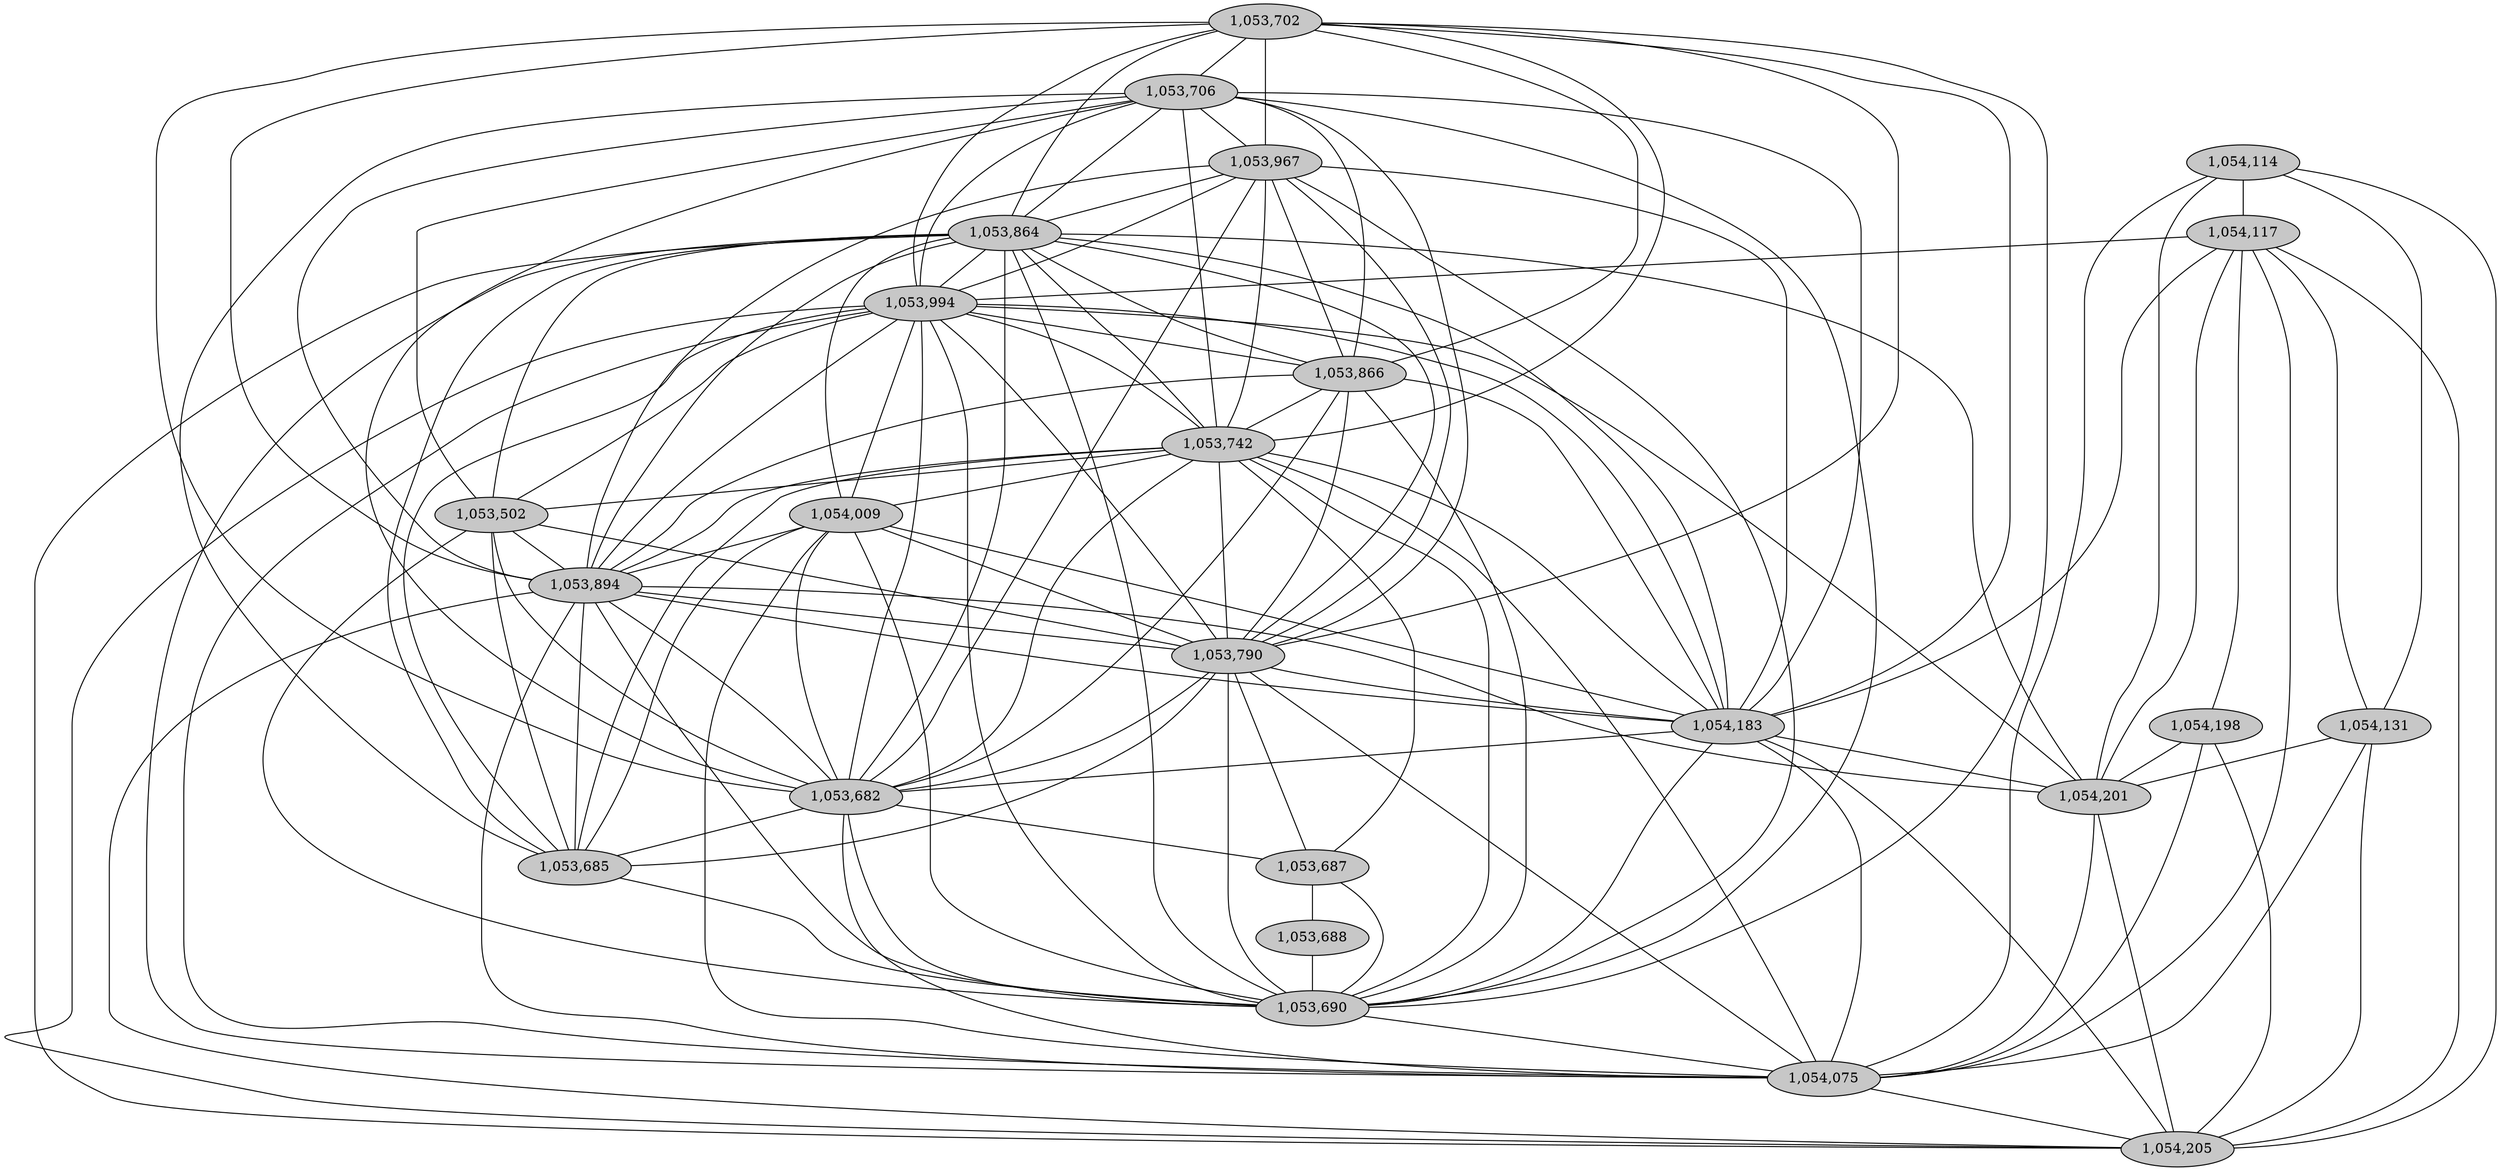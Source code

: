 graph CAMP_cc3 {
	K = 2.0;
	overlap="prism2";	"1,053,702" [style="filled", fillcolor="#c7c7c7", fontcolor="#000000"];
	"1,053,706" [style="filled", fillcolor="#c7c7c7", fontcolor="#000000"];
	"1,053,967" [style="filled", fillcolor="#c7c7c7", fontcolor="#000000"];
	"1,054,114" [style="filled", fillcolor="#c7c7c7", fontcolor="#000000"];
	"1,054,117" [style="filled", fillcolor="#c7c7c7", fontcolor="#000000"];
	"1,053,864" [style="filled", fillcolor="#c7c7c7", fontcolor="#000000"];
	"1,053,994" [style="filled", fillcolor="#c7c7c7", fontcolor="#000000"];
	"1,053,866" [style="filled", fillcolor="#c7c7c7", fontcolor="#000000"];
	"1,053,742" [style="filled", fillcolor="#c7c7c7", fontcolor="#000000"];
	"1,054,131" [style="filled", fillcolor="#c7c7c7", fontcolor="#000000"];
	"1,054,009" [style="filled", fillcolor="#c7c7c7", fontcolor="#000000"];
	"1,053,502" [style="filled", fillcolor="#c7c7c7", fontcolor="#000000"];
	"1,053,894" [style="filled", fillcolor="#c7c7c7", fontcolor="#000000"];
	"1,053,790" [style="filled", fillcolor="#c7c7c7", fontcolor="#000000"];
	"1,054,183" [style="filled", fillcolor="#c7c7c7", fontcolor="#000000"];
	"1,053,682" [style="filled", fillcolor="#c7c7c7", fontcolor="#000000"];
	"1,053,685" [style="filled", fillcolor="#c7c7c7", fontcolor="#000000"];
	"1,054,198" [style="filled", fillcolor="#c7c7c7", fontcolor="#000000"];
	"1,053,687" [style="filled", fillcolor="#c7c7c7", fontcolor="#000000"];
	"1,053,688" [style="filled", fillcolor="#c7c7c7", fontcolor="#000000"];
	"1,054,201" [style="filled", fillcolor="#c7c7c7", fontcolor="#000000"];
	"1,053,690" [style="filled", fillcolor="#c7c7c7", fontcolor="#000000"];
	"1,054,075" [style="filled", fillcolor="#c7c7c7", fontcolor="#000000"];
	"1,054,205" [style="filled", fillcolor="#c7c7c7", fontcolor="#000000"];
	"1,053,702" -- "1,053,682";
	"1,053,702" -- "1,053,690";
	"1,053,702" -- "1,053,706";
	"1,053,702" -- "1,053,742";
	"1,053,702" -- "1,053,790";
	"1,053,702" -- "1,053,864";
	"1,053,702" -- "1,053,866";
	"1,053,702" -- "1,053,894";
	"1,053,702" -- "1,053,967";
	"1,053,702" -- "1,053,994";
	"1,053,702" -- "1,054,183";
	"1,053,706" -- "1,053,502";
	"1,053,706" -- "1,053,682";
	"1,053,706" -- "1,053,685";
	"1,053,706" -- "1,053,690";
	"1,053,706" -- "1,053,742";
	"1,053,706" -- "1,053,790";
	"1,053,706" -- "1,053,864";
	"1,053,706" -- "1,053,866";
	"1,053,706" -- "1,053,894";
	"1,053,706" -- "1,053,967";
	"1,053,706" -- "1,053,994";
	"1,053,706" -- "1,054,183";
	"1,053,967" -- "1,053,682";
	"1,053,967" -- "1,053,690";
	"1,053,967" -- "1,053,742";
	"1,053,967" -- "1,053,790";
	"1,053,967" -- "1,053,864";
	"1,053,967" -- "1,053,866";
	"1,053,967" -- "1,053,894";
	"1,053,967" -- "1,053,994";
	"1,053,967" -- "1,054,183";
	"1,054,114" -- "1,054,075";
	"1,054,114" -- "1,054,117";
	"1,054,114" -- "1,054,131";
	"1,054,114" -- "1,054,201";
	"1,054,114" -- "1,054,205";
	"1,054,117" -- "1,053,994";
	"1,054,117" -- "1,054,075";
	"1,054,117" -- "1,054,131";
	"1,054,117" -- "1,054,183";
	"1,054,117" -- "1,054,198";
	"1,054,117" -- "1,054,201";
	"1,054,117" -- "1,054,205";
	"1,053,864" -- "1,053,502";
	"1,053,864" -- "1,053,682";
	"1,053,864" -- "1,053,685";
	"1,053,864" -- "1,053,690";
	"1,053,864" -- "1,053,742";
	"1,053,864" -- "1,053,790";
	"1,053,864" -- "1,053,866";
	"1,053,864" -- "1,053,894";
	"1,053,864" -- "1,053,994";
	"1,053,864" -- "1,054,009";
	"1,053,864" -- "1,054,075";
	"1,053,864" -- "1,054,183";
	"1,053,864" -- "1,054,201";
	"1,053,864" -- "1,054,205";
	"1,053,994" -- "1,053,502";
	"1,053,994" -- "1,053,682";
	"1,053,994" -- "1,053,685";
	"1,053,994" -- "1,053,690";
	"1,053,994" -- "1,053,742";
	"1,053,994" -- "1,053,790";
	"1,053,994" -- "1,053,866";
	"1,053,994" -- "1,053,894";
	"1,053,994" -- "1,054,009";
	"1,053,994" -- "1,054,075";
	"1,053,994" -- "1,054,183";
	"1,053,994" -- "1,054,201";
	"1,053,994" -- "1,054,205";
	"1,053,866" -- "1,053,682";
	"1,053,866" -- "1,053,690";
	"1,053,866" -- "1,053,742";
	"1,053,866" -- "1,053,790";
	"1,053,866" -- "1,053,894";
	"1,053,866" -- "1,054,183";
	"1,053,742" -- "1,053,502";
	"1,053,742" -- "1,053,682";
	"1,053,742" -- "1,053,685";
	"1,053,742" -- "1,053,687";
	"1,053,742" -- "1,053,690";
	"1,053,742" -- "1,053,790";
	"1,053,742" -- "1,053,894";
	"1,053,742" -- "1,054,009";
	"1,053,742" -- "1,054,075";
	"1,053,742" -- "1,054,183";
	"1,054,131" -- "1,054,075";
	"1,054,131" -- "1,054,201";
	"1,054,131" -- "1,054,205";
	"1,054,009" -- "1,053,682";
	"1,054,009" -- "1,053,685";
	"1,054,009" -- "1,053,690";
	"1,054,009" -- "1,053,790";
	"1,054,009" -- "1,053,894";
	"1,054,009" -- "1,054,075";
	"1,054,009" -- "1,054,183";
	"1,053,502" -- "1,053,682";
	"1,053,502" -- "1,053,685";
	"1,053,502" -- "1,053,690";
	"1,053,502" -- "1,053,790";
	"1,053,502" -- "1,053,894";
	"1,053,894" -- "1,053,682";
	"1,053,894" -- "1,053,685";
	"1,053,894" -- "1,053,690";
	"1,053,894" -- "1,053,790";
	"1,053,894" -- "1,054,075";
	"1,053,894" -- "1,054,183";
	"1,053,894" -- "1,054,201";
	"1,053,894" -- "1,054,205";
	"1,053,790" -- "1,053,682";
	"1,053,790" -- "1,053,685";
	"1,053,790" -- "1,053,687";
	"1,053,790" -- "1,053,690";
	"1,053,790" -- "1,054,075";
	"1,053,790" -- "1,054,183";
	"1,054,183" -- "1,053,682";
	"1,054,183" -- "1,053,690";
	"1,054,183" -- "1,054,075";
	"1,054,183" -- "1,054,201";
	"1,054,183" -- "1,054,205";
	"1,053,682" -- "1,053,685";
	"1,053,682" -- "1,053,687";
	"1,053,682" -- "1,053,690";
	"1,053,682" -- "1,054,075";
	"1,053,685" -- "1,053,690";
	"1,054,198" -- "1,054,075";
	"1,054,198" -- "1,054,201";
	"1,054,198" -- "1,054,205";
	"1,053,687" -- "1,053,688";
	"1,053,687" -- "1,053,690";
	"1,053,688" -- "1,053,690";
	"1,054,201" -- "1,054,075";
	"1,054,201" -- "1,054,205";
	"1,053,690" -- "1,054,075";
	"1,054,075" -- "1,054,205";
}
